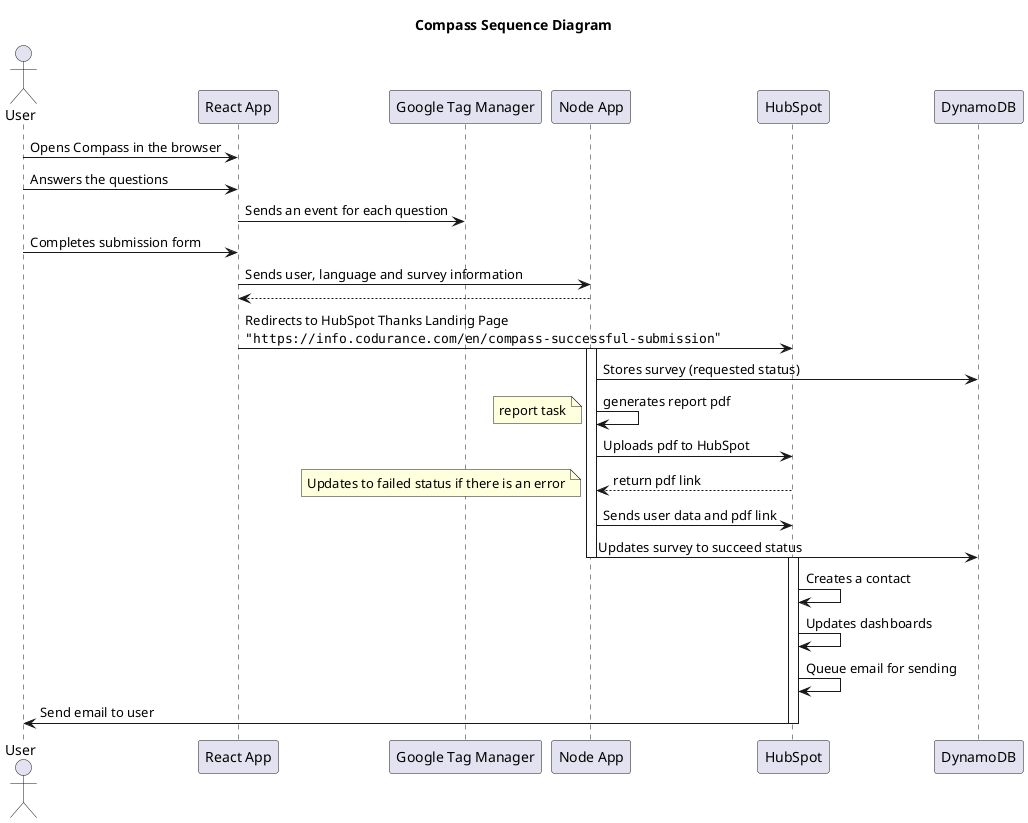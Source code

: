 @startuml
skinparam BoxPadding 10
title Compass Sequence Diagram

actor "User"
participant "React App" as React
participant "Google Tag Manager" as TGM
participant "Node App" as NodeApp
participant "HubSpot"
participant "DynamoDB" as DB

User -> React: Opens Compass in the browser
User -> React: Answers the questions

React -> TGM: Sends an event for each question
User -> React: Completes submission form

React -> NodeApp: Sends user, language and survey information
React <-- NodeApp:
React -> HubSpot: Redirects to HubSpot Thanks Landing Page\n"""https://info.codurance.com/en/compass-successful-submission"""


activate NodeApp
NodeApp -> DB: Stores survey (requested status)
NodeApp -> NodeApp: generates report pdf
note left: report task
NodeApp -> HubSpot: Uploads pdf to HubSpot
NodeApp <-- HubSpot: return pdf link
note left: Updates to failed status if there is an error
NodeApp -> HubSpot: Sends user data and pdf link
NodeApp -> DB: Updates survey to succeed status
deactivate NodeApp

activate HubSpot
HubSpot -> HubSpot: Creates a contact
HubSpot -> HubSpot: Updates dashboards
HubSpot -> HubSpot: Queue email for sending
HubSpot -> User: Send email to user
deactivate HubSpot

@enduml 